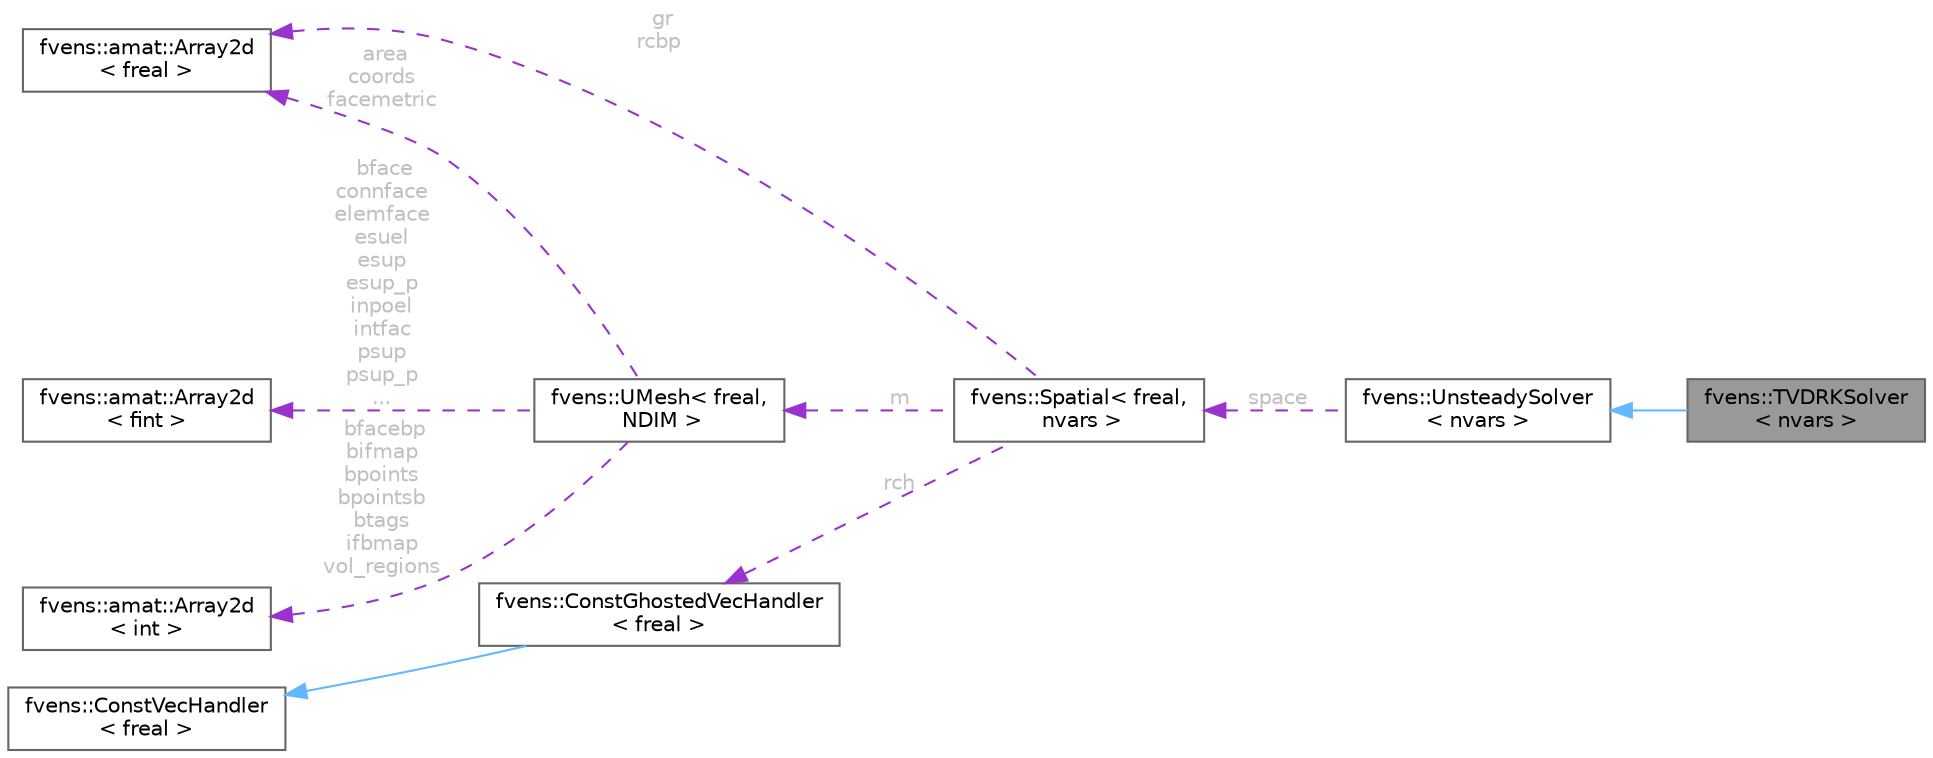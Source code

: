 digraph "fvens::TVDRKSolver&lt; nvars &gt;"
{
 // LATEX_PDF_SIZE
  bgcolor="transparent";
  edge [fontname=Helvetica,fontsize=10,labelfontname=Helvetica,labelfontsize=10];
  node [fontname=Helvetica,fontsize=10,shape=box,height=0.2,width=0.4];
  rankdir="LR";
  Node1 [id="Node000001",label="fvens::TVDRKSolver\l\< nvars \>",height=0.2,width=0.4,color="gray40", fillcolor="grey60", style="filled", fontcolor="black",tooltip="Total variation diminishing Runge-Kutta solvers upto order 3."];
  Node2 -> Node1 [id="edge1_Node000001_Node000002",dir="back",color="steelblue1",style="solid",tooltip=" "];
  Node2 [id="Node000002",label="fvens::UnsteadySolver\l\< nvars \>",height=0.2,width=0.4,color="gray40", fillcolor="white", style="filled",URL="$classfvens_1_1UnsteadySolver.html",tooltip="Base class for unsteady simulations."];
  Node3 -> Node2 [id="edge2_Node000002_Node000003",dir="back",color="darkorchid3",style="dashed",tooltip=" ",label=" space",fontcolor="grey" ];
  Node3 [id="Node000003",label="fvens::Spatial\< freal,\l nvars \>",height=0.2,width=0.4,color="gray40", fillcolor="white", style="filled",URL="$classfvens_1_1Spatial.html",tooltip=" "];
  Node4 -> Node3 [id="edge3_Node000003_Node000004",dir="back",color="darkorchid3",style="dashed",tooltip=" ",label=" m",fontcolor="grey" ];
  Node4 [id="Node000004",label="fvens::UMesh\< freal,\l NDIM \>",height=0.2,width=0.4,color="gray40", fillcolor="white", style="filled",URL="$classfvens_1_1UMesh.html",tooltip=" "];
  Node5 -> Node4 [id="edge4_Node000004_Node000005",dir="back",color="darkorchid3",style="dashed",tooltip=" ",label=" area\ncoords\nfacemetric",fontcolor="grey" ];
  Node5 [id="Node000005",label="fvens::amat::Array2d\l\< freal \>",height=0.2,width=0.4,color="gray40", fillcolor="white", style="filled",URL="$classfvens_1_1amat_1_1Array2d.html",tooltip=" "];
  Node6 -> Node4 [id="edge5_Node000004_Node000006",dir="back",color="darkorchid3",style="dashed",tooltip=" ",label=" bface\nconnface\nelemface\nesuel\nesup\nesup_p\ninpoel\nintfac\npsup\npsup_p\n...",fontcolor="grey" ];
  Node6 [id="Node000006",label="fvens::amat::Array2d\l\< fint \>",height=0.2,width=0.4,color="gray40", fillcolor="white", style="filled",URL="$classfvens_1_1amat_1_1Array2d.html",tooltip=" "];
  Node7 -> Node4 [id="edge6_Node000004_Node000007",dir="back",color="darkorchid3",style="dashed",tooltip=" ",label=" bfacebp\nbifmap\nbpoints\nbpointsb\nbtags\nifbmap\nvol_regions",fontcolor="grey" ];
  Node7 [id="Node000007",label="fvens::amat::Array2d\l\< int \>",height=0.2,width=0.4,color="gray40", fillcolor="white", style="filled",URL="$classfvens_1_1amat_1_1Array2d.html",tooltip=" "];
  Node8 -> Node3 [id="edge7_Node000003_Node000008",dir="back",color="darkorchid3",style="dashed",tooltip=" ",label=" rch",fontcolor="grey" ];
  Node8 [id="Node000008",label="fvens::ConstGhostedVecHandler\l\< freal \>",height=0.2,width=0.4,color="gray40", fillcolor="white", style="filled",URL="$classfvens_1_1ConstGhostedVecHandler.html",tooltip=" "];
  Node9 -> Node8 [id="edge8_Node000008_Node000009",dir="back",color="steelblue1",style="solid",tooltip=" "];
  Node9 [id="Node000009",label="fvens::ConstVecHandler\l\< freal \>",height=0.2,width=0.4,color="gray40", fillcolor="white", style="filled",URL="$classfvens_1_1ConstVecHandler.html",tooltip=" "];
  Node5 -> Node3 [id="edge9_Node000003_Node000005",dir="back",color="darkorchid3",style="dashed",tooltip=" ",label=" gr\nrcbp",fontcolor="grey" ];
}
